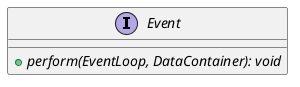 @startuml

    interface Event {
        {abstract} +perform(EventLoop, DataContainer): void
    }

@enduml
